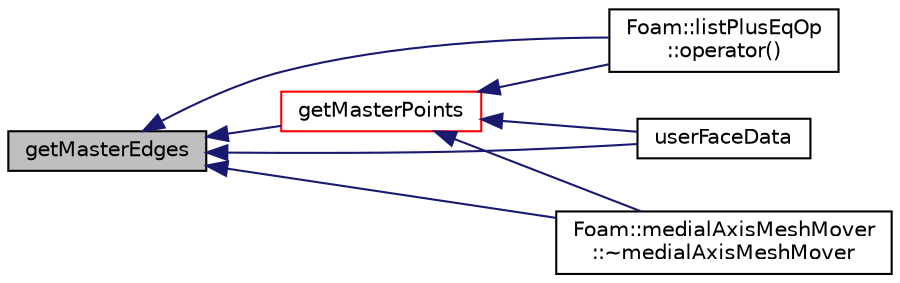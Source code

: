 digraph "getMasterEdges"
{
  bgcolor="transparent";
  edge [fontname="Helvetica",fontsize="10",labelfontname="Helvetica",labelfontsize="10"];
  node [fontname="Helvetica",fontsize="10",shape=record];
  rankdir="LR";
  Node17239 [label="getMasterEdges",height=0.2,width=0.4,color="black", fillcolor="grey75", style="filled", fontcolor="black"];
  Node17239 -> Node17240 [dir="back",color="midnightblue",fontsize="10",style="solid",fontname="Helvetica"];
  Node17240 [label="getMasterPoints",height=0.2,width=0.4,color="red",URL="$a25857.html#ab7f36dd5e2a0f638f316332f5e355ea6",tooltip="Determine master point for subset of points. If coupled. "];
  Node17240 -> Node17249 [dir="back",color="midnightblue",fontsize="10",style="solid",fontname="Helvetica"];
  Node17249 [label="Foam::listPlusEqOp\l::operator()",height=0.2,width=0.4,color="black",URL="$a25925.html#a2bca5855a51bffee2f0fe2aacc4aba10"];
  Node17240 -> Node17250 [dir="back",color="midnightblue",fontsize="10",style="solid",fontname="Helvetica"];
  Node17250 [label="userFaceData",height=0.2,width=0.4,color="black",URL="$a25857.html#a2cb6efa4184bedfbed60b069881c26a3"];
  Node17240 -> Node17257 [dir="back",color="midnightblue",fontsize="10",style="solid",fontname="Helvetica"];
  Node17257 [label="Foam::medialAxisMeshMover\l::~medialAxisMeshMover",height=0.2,width=0.4,color="black",URL="$a25849.html#a03eb6ed57214533ca9c7282a850b1ea3"];
  Node17239 -> Node17249 [dir="back",color="midnightblue",fontsize="10",style="solid",fontname="Helvetica"];
  Node17239 -> Node17250 [dir="back",color="midnightblue",fontsize="10",style="solid",fontname="Helvetica"];
  Node17239 -> Node17257 [dir="back",color="midnightblue",fontsize="10",style="solid",fontname="Helvetica"];
}
